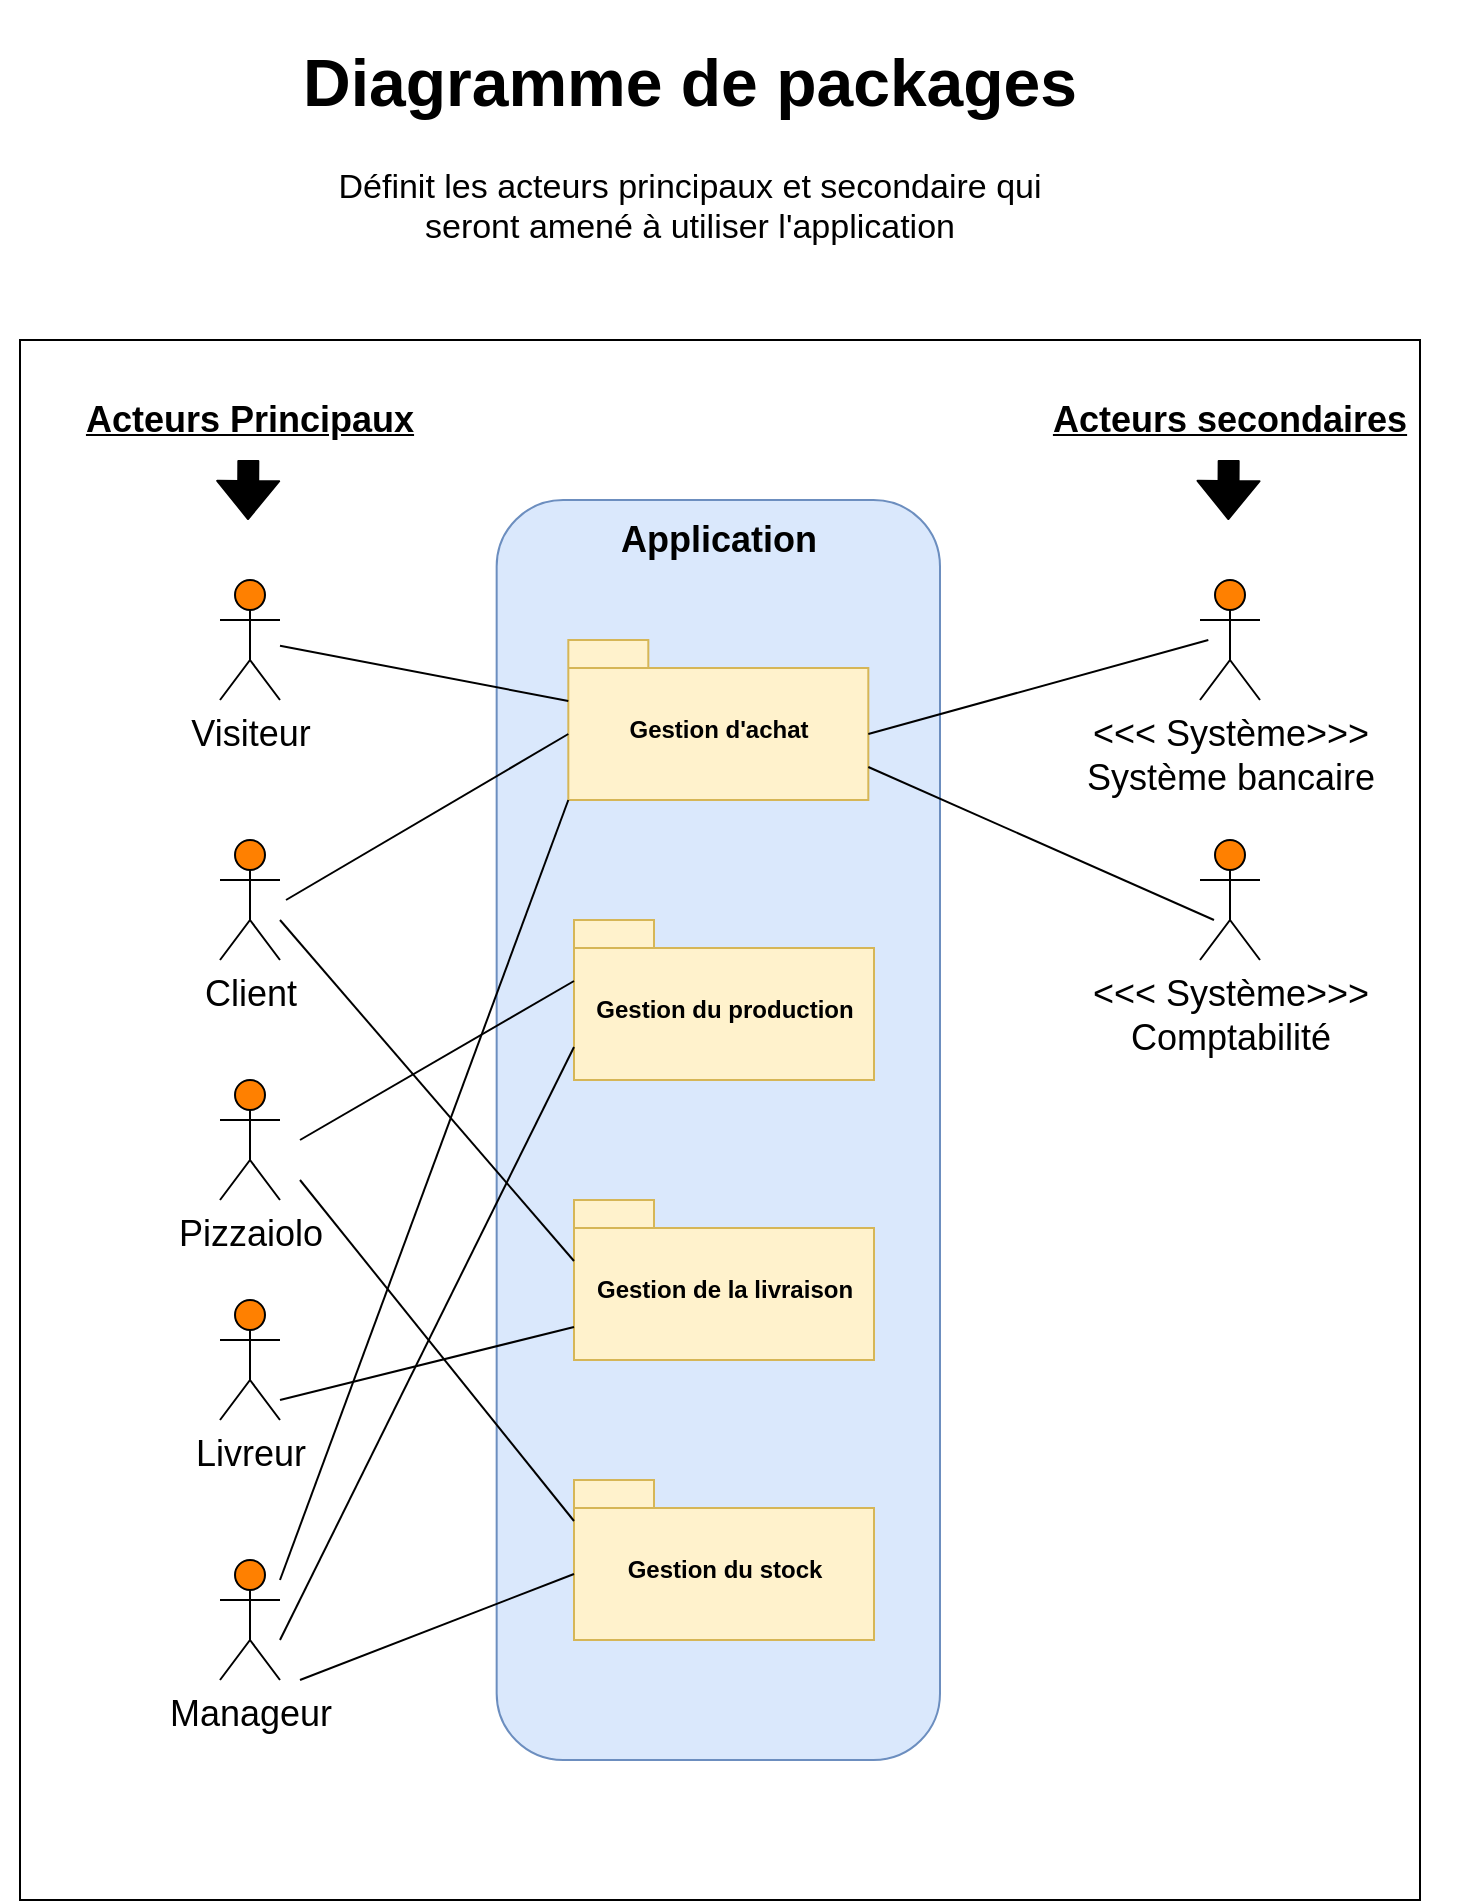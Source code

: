 <mxfile version="12.6.6" type="github">
  <diagram id="Q4VnvSh6ajyP1y70Wybg" name="Page-1">
    <mxGraphModel dx="786" dy="513" grid="1" gridSize="10" guides="1" tooltips="1" connect="1" arrows="1" fold="1" page="1" pageScale="1" pageWidth="827" pageHeight="1169" math="0" shadow="0">
      <root>
        <mxCell id="0"/>
        <mxCell id="1" parent="0"/>
        <mxCell id="QWDj1nxfprRpqqSH3ZDR-1" value="" style="whiteSpace=wrap;html=1;" parent="1" vertex="1">
          <mxGeometry x="60" y="200" width="700" height="780" as="geometry"/>
        </mxCell>
        <mxCell id="QWDj1nxfprRpqqSH3ZDR-2" value="&lt;h1 style=&quot;font-size: 33px&quot;&gt;Diagramme de packages&lt;/h1&gt;&lt;p style=&quot;font-size: 17px&quot;&gt;Définit les acteurs principaux et secondaire qui seront amené à utiliser l&#39;application&lt;/p&gt;" style="text;html=1;strokeColor=none;fillColor=none;spacing=5;spacingTop=-20;whiteSpace=wrap;overflow=hidden;rounded=0;align=center;" parent="1" vertex="1">
          <mxGeometry x="190" y="40" width="410" height="120" as="geometry"/>
        </mxCell>
        <mxCell id="QWDj1nxfprRpqqSH3ZDR-3" value="" style="rounded=1;whiteSpace=wrap;html=1;fillColor=#dae8fc;strokeColor=#6c8ebf;" parent="1" vertex="1">
          <mxGeometry x="298.33" y="280" width="221.67" height="630" as="geometry"/>
        </mxCell>
        <mxCell id="QWDj1nxfprRpqqSH3ZDR-4" value="Application&amp;nbsp;" style="text;html=1;strokeColor=none;fillColor=none;align=center;verticalAlign=middle;whiteSpace=wrap;rounded=0;fontSize=18;fontStyle=1;glass=0;gradientColor=none;" parent="1" vertex="1">
          <mxGeometry x="332" y="270" width="160" height="60" as="geometry"/>
        </mxCell>
        <mxCell id="QWDj1nxfprRpqqSH3ZDR-5" value="Visiteur" style="shape=umlActor;verticalLabelPosition=bottom;labelBackgroundColor=#ffffff;verticalAlign=top;html=1;outlineConnect=0;fontSize=18;fillColor=#FF8000;" parent="1" vertex="1">
          <mxGeometry x="160" y="320" width="30" height="60" as="geometry"/>
        </mxCell>
        <mxCell id="QWDj1nxfprRpqqSH3ZDR-6" value="Client" style="shape=umlActor;verticalLabelPosition=bottom;labelBackgroundColor=#ffffff;verticalAlign=top;html=1;outlineConnect=0;fontSize=18;fillColor=#FF8000;" parent="1" vertex="1">
          <mxGeometry x="160" y="450" width="30" height="60" as="geometry"/>
        </mxCell>
        <mxCell id="QWDj1nxfprRpqqSH3ZDR-7" value="Pizzaiolo" style="shape=umlActor;verticalLabelPosition=bottom;labelBackgroundColor=#ffffff;verticalAlign=top;html=1;outlineConnect=0;fontSize=18;fillColor=#FF8000;" parent="1" vertex="1">
          <mxGeometry x="160" y="570" width="30" height="60" as="geometry"/>
        </mxCell>
        <mxCell id="QWDj1nxfprRpqqSH3ZDR-8" value="Livreur" style="shape=umlActor;verticalLabelPosition=bottom;labelBackgroundColor=#ffffff;verticalAlign=top;html=1;outlineConnect=0;fontSize=18;fillColor=#FF8000;" parent="1" vertex="1">
          <mxGeometry x="160" y="680" width="30" height="60" as="geometry"/>
        </mxCell>
        <mxCell id="QWDj1nxfprRpqqSH3ZDR-9" value="Manageur" style="shape=umlActor;verticalLabelPosition=bottom;labelBackgroundColor=#ffffff;verticalAlign=top;html=1;outlineConnect=0;fontSize=18;fillColor=#FF8000;" parent="1" vertex="1">
          <mxGeometry x="160" y="810" width="30" height="60" as="geometry"/>
        </mxCell>
        <mxCell id="QWDj1nxfprRpqqSH3ZDR-30" value="&amp;lt;&amp;lt;&amp;lt; Système&amp;gt;&amp;gt;&amp;gt;&lt;br&gt;Système bancaire" style="shape=umlActor;verticalLabelPosition=bottom;labelBackgroundColor=#ffffff;verticalAlign=top;html=1;outlineConnect=0;fontSize=18;gradientColor=none;gradientDirection=north;fillColor=#FF8000;" parent="1" vertex="1">
          <mxGeometry x="650" y="320" width="30" height="60" as="geometry"/>
        </mxCell>
        <mxCell id="QWDj1nxfprRpqqSH3ZDR-31" value="&amp;lt;&amp;lt;&amp;lt; Système&amp;gt;&amp;gt;&amp;gt;&lt;br&gt;Comptabilité" style="shape=umlActor;verticalLabelPosition=bottom;labelBackgroundColor=#ffffff;verticalAlign=top;html=1;outlineConnect=0;fontSize=18;gradientColor=none;gradientDirection=north;fillColor=#FF8000;" parent="1" vertex="1">
          <mxGeometry x="650" y="450" width="30" height="60" as="geometry"/>
        </mxCell>
        <mxCell id="QWDj1nxfprRpqqSH3ZDR-36" value="Acteurs Principaux" style="text;html=1;strokeColor=none;fillColor=none;align=center;verticalAlign=middle;whiteSpace=wrap;rounded=0;glass=0;fontSize=18;fontStyle=5" parent="1" vertex="1">
          <mxGeometry x="50" y="230" width="250" height="20" as="geometry"/>
        </mxCell>
        <mxCell id="QWDj1nxfprRpqqSH3ZDR-37" value="Acteurs secondaires" style="text;html=1;strokeColor=none;fillColor=none;align=center;verticalAlign=middle;whiteSpace=wrap;rounded=0;glass=0;fontSize=18;fontStyle=5" parent="1" vertex="1">
          <mxGeometry x="540" y="230" width="250" height="20" as="geometry"/>
        </mxCell>
        <mxCell id="QWDj1nxfprRpqqSH3ZDR-38" value="" style="shape=flexArrow;endArrow=classic;html=1;strokeColor=#000000;fontSize=18;fillColor=#000000;" parent="1" edge="1">
          <mxGeometry width="50" height="50" relative="1" as="geometry">
            <mxPoint x="174.17" y="260" as="sourcePoint"/>
            <mxPoint x="174" y="290" as="targetPoint"/>
          </mxGeometry>
        </mxCell>
        <mxCell id="QWDj1nxfprRpqqSH3ZDR-40" value="" style="shape=flexArrow;endArrow=classic;html=1;strokeColor=#000000;fontSize=18;fillColor=#000000;" parent="1" edge="1">
          <mxGeometry width="50" height="50" relative="1" as="geometry">
            <mxPoint x="664.34" y="260" as="sourcePoint"/>
            <mxPoint x="664.17" y="290" as="targetPoint"/>
          </mxGeometry>
        </mxCell>
        <mxCell id="bGvTpOcmgWzEgEp-N8Zq-1" value="Gestion d&#39;achat" style="shape=folder;fontStyle=1;spacingTop=10;tabWidth=40;tabHeight=14;tabPosition=left;html=1;fillColor=#fff2cc;strokeColor=#d6b656;" parent="1" vertex="1">
          <mxGeometry x="334.16" y="350" width="150" height="80" as="geometry"/>
        </mxCell>
        <mxCell id="bGvTpOcmgWzEgEp-N8Zq-2" value="Gestion du production" style="shape=folder;fontStyle=1;spacingTop=10;tabWidth=40;tabHeight=14;tabPosition=left;html=1;fillColor=#fff2cc;strokeColor=#d6b656;" parent="1" vertex="1">
          <mxGeometry x="337" y="490" width="150" height="80" as="geometry"/>
        </mxCell>
        <mxCell id="bGvTpOcmgWzEgEp-N8Zq-3" value="Gestion de la livraison" style="shape=folder;fontStyle=1;spacingTop=10;tabWidth=40;tabHeight=14;tabPosition=left;html=1;fillColor=#fff2cc;strokeColor=#d6b656;" parent="1" vertex="1">
          <mxGeometry x="337" y="630" width="150" height="80" as="geometry"/>
        </mxCell>
        <mxCell id="bGvTpOcmgWzEgEp-N8Zq-4" value="Gestion du stock" style="shape=folder;fontStyle=1;spacingTop=10;tabWidth=40;tabHeight=14;tabPosition=left;html=1;fillColor=#fff2cc;strokeColor=#d6b656;" parent="1" vertex="1">
          <mxGeometry x="337" y="770" width="150" height="80" as="geometry"/>
        </mxCell>
        <mxCell id="gy7lW3POpjNdomU-dFTI-1" value="" style="endArrow=none;html=1;entryX=0;entryY=0;entryDx=0;entryDy=30.5;entryPerimeter=0;" edge="1" parent="1" source="QWDj1nxfprRpqqSH3ZDR-5" target="bGvTpOcmgWzEgEp-N8Zq-1">
          <mxGeometry width="50" height="50" relative="1" as="geometry">
            <mxPoint x="200" y="380" as="sourcePoint"/>
            <mxPoint x="100" y="1000" as="targetPoint"/>
          </mxGeometry>
        </mxCell>
        <mxCell id="gy7lW3POpjNdomU-dFTI-2" value="" style="endArrow=none;html=1;entryX=0;entryY=0;entryDx=0;entryDy=47;entryPerimeter=0;" edge="1" parent="1" target="bGvTpOcmgWzEgEp-N8Zq-1">
          <mxGeometry width="50" height="50" relative="1" as="geometry">
            <mxPoint x="193" y="480" as="sourcePoint"/>
            <mxPoint x="337.0" y="523.5" as="targetPoint"/>
          </mxGeometry>
        </mxCell>
        <mxCell id="gy7lW3POpjNdomU-dFTI-3" value="" style="endArrow=none;html=1;entryX=0;entryY=0;entryDx=0;entryDy=30.5;entryPerimeter=0;" edge="1" parent="1" target="bGvTpOcmgWzEgEp-N8Zq-2">
          <mxGeometry width="50" height="50" relative="1" as="geometry">
            <mxPoint x="200" y="600" as="sourcePoint"/>
            <mxPoint x="337.0" y="554.28" as="targetPoint"/>
          </mxGeometry>
        </mxCell>
        <mxCell id="gy7lW3POpjNdomU-dFTI-5" value="" style="endArrow=none;html=1;entryX=0;entryY=0;entryDx=0;entryDy=63.5;entryPerimeter=0;" edge="1" parent="1" target="bGvTpOcmgWzEgEp-N8Zq-2">
          <mxGeometry width="50" height="50" relative="1" as="geometry">
            <mxPoint x="190" y="850" as="sourcePoint"/>
            <mxPoint x="347" y="660.0" as="targetPoint"/>
          </mxGeometry>
        </mxCell>
        <mxCell id="gy7lW3POpjNdomU-dFTI-6" value="" style="endArrow=none;html=1;entryX=0;entryY=0;entryDx=0;entryDy=80;entryPerimeter=0;" edge="1" parent="1" target="bGvTpOcmgWzEgEp-N8Zq-1">
          <mxGeometry width="50" height="50" relative="1" as="geometry">
            <mxPoint x="190" y="820" as="sourcePoint"/>
            <mxPoint x="319" y="420" as="targetPoint"/>
          </mxGeometry>
        </mxCell>
        <mxCell id="gy7lW3POpjNdomU-dFTI-7" value="" style="endArrow=none;html=1;entryX=0;entryY=0;entryDx=0;entryDy=30.5;entryPerimeter=0;exitX=0;exitY=0;exitDx=150;exitDy=47;exitPerimeter=0;" edge="1" parent="1" source="bGvTpOcmgWzEgEp-N8Zq-1">
          <mxGeometry width="50" height="50" relative="1" as="geometry">
            <mxPoint x="510" y="322.374" as="sourcePoint"/>
            <mxPoint x="654.16" y="350" as="targetPoint"/>
          </mxGeometry>
        </mxCell>
        <mxCell id="gy7lW3POpjNdomU-dFTI-8" value="" style="endArrow=none;html=1;entryX=0;entryY=0;entryDx=0;entryDy=30.5;entryPerimeter=0;exitX=0;exitY=0;exitDx=150;exitDy=63.5;exitPerimeter=0;" edge="1" parent="1" source="bGvTpOcmgWzEgEp-N8Zq-1">
          <mxGeometry width="50" height="50" relative="1" as="geometry">
            <mxPoint x="487.0" y="537" as="sourcePoint"/>
            <mxPoint x="657.0" y="490" as="targetPoint"/>
          </mxGeometry>
        </mxCell>
        <mxCell id="gy7lW3POpjNdomU-dFTI-9" value="" style="endArrow=none;html=1;entryX=0;entryY=0;entryDx=0;entryDy=63.5;entryPerimeter=0;" edge="1" parent="1" target="bGvTpOcmgWzEgEp-N8Zq-3">
          <mxGeometry width="50" height="50" relative="1" as="geometry">
            <mxPoint x="190" y="730.004" as="sourcePoint"/>
            <mxPoint x="334.16" y="757.63" as="targetPoint"/>
          </mxGeometry>
        </mxCell>
        <mxCell id="gy7lW3POpjNdomU-dFTI-10" value="" style="endArrow=none;html=1;entryX=0;entryY=0;entryDx=0;entryDy=30.5;entryPerimeter=0;" edge="1" parent="1" target="bGvTpOcmgWzEgEp-N8Zq-3">
          <mxGeometry width="50" height="50" relative="1" as="geometry">
            <mxPoint x="190" y="490" as="sourcePoint"/>
            <mxPoint x="347" y="473.5" as="targetPoint"/>
          </mxGeometry>
        </mxCell>
        <mxCell id="gy7lW3POpjNdomU-dFTI-11" value="" style="endArrow=none;html=1;entryX=0;entryY=0;entryDx=0;entryDy=30.5;entryPerimeter=0;" edge="1" parent="1">
          <mxGeometry width="50" height="50" relative="1" as="geometry">
            <mxPoint x="200" y="620" as="sourcePoint"/>
            <mxPoint x="337" y="790.5" as="targetPoint"/>
          </mxGeometry>
        </mxCell>
        <mxCell id="gy7lW3POpjNdomU-dFTI-12" value="" style="endArrow=none;html=1;entryX=0;entryY=0;entryDx=0;entryDy=47;entryPerimeter=0;exitX=0.2;exitY=0.859;exitDx=0;exitDy=0;exitPerimeter=0;" edge="1" parent="1" source="QWDj1nxfprRpqqSH3ZDR-1" target="bGvTpOcmgWzEgEp-N8Zq-4">
          <mxGeometry width="50" height="50" relative="1" as="geometry">
            <mxPoint x="220" y="640" as="sourcePoint"/>
            <mxPoint x="347" y="800.5" as="targetPoint"/>
          </mxGeometry>
        </mxCell>
      </root>
    </mxGraphModel>
  </diagram>
</mxfile>
